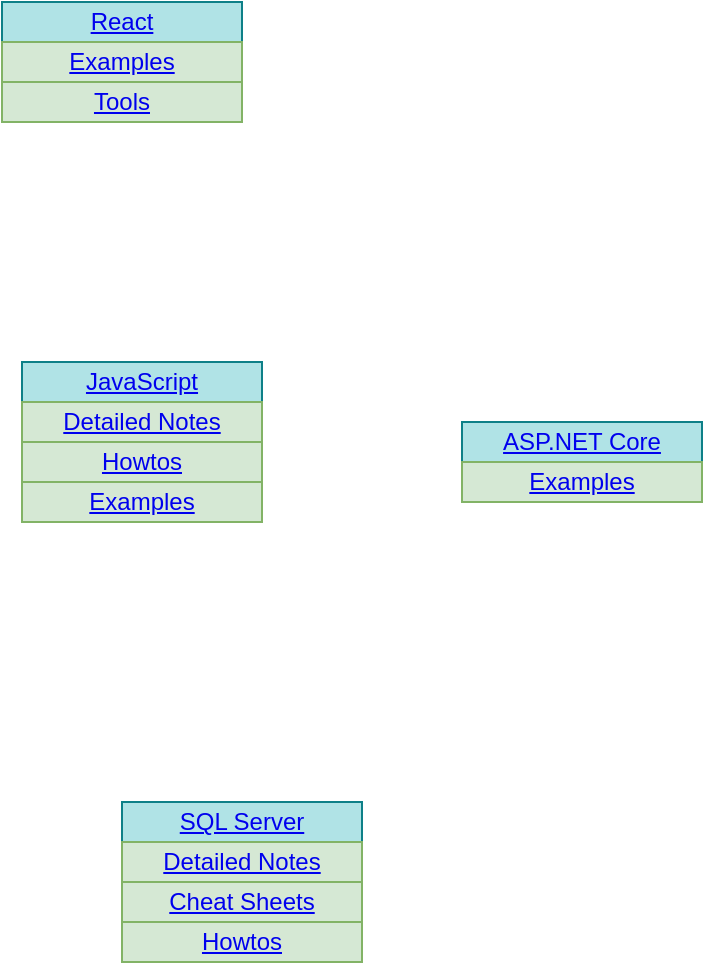 <mxfile version="14.6.13" type="device"><diagram id="edKU8E-Lc6zlfknEsY0X" name="Page-1"><mxGraphModel dx="1089" dy="970" grid="1" gridSize="10" guides="1" tooltips="1" connect="1" arrows="1" fold="1" page="1" pageScale="1" pageWidth="827" pageHeight="1169" math="0" shadow="0"><root><mxCell id="0"/><mxCell id="1" parent="0"/><mxCell id="c-tXFw5vsVp0cOw3Lq_j-2" value="&lt;a href=&quot;https://bitbucket.org/kennyrnwilson/sqlserverbasics/src/master/README.md&quot;&gt;SQL Server&lt;/a&gt;" style="rounded=0;whiteSpace=wrap;html=1;fillColor=#b0e3e6;strokeColor=#0e8088;" parent="1" vertex="1"><mxGeometry x="310" y="530" width="120" height="20" as="geometry"/></mxCell><mxCell id="_RklvETO6Uiwjx4AHlOw-1" value="&lt;a href=&quot;https://bitbucket.org/kennyrnwilson/sqlserverbasics/src/master/docs/notes/notes.md&quot;&gt;Detailed Notes&lt;/a&gt;" style="rounded=0;whiteSpace=wrap;html=1;fillColor=#d5e8d4;strokeColor=#82b366;" parent="1" vertex="1"><mxGeometry x="310" y="550" width="120" height="20" as="geometry"/></mxCell><mxCell id="_RklvETO6Uiwjx4AHlOw-2" value="&lt;a href=&quot;https://bitbucket.org/kennyrnwilson/sqlserverbasics/src/docs/cheatsheets/cheatsheets.md&quot;&gt;Cheat Sheets&lt;/a&gt;" style="rounded=0;whiteSpace=wrap;html=1;fillColor=#d5e8d4;strokeColor=#82b366;" parent="1" vertex="1"><mxGeometry x="310" y="570" width="120" height="20" as="geometry"/></mxCell><mxCell id="_RklvETO6Uiwjx4AHlOw-3" value="&lt;a href=&quot;https://bitbucket.org/kennyrnwilson/sqlserverbasics/src/master/howtos/howtos.md&quot;&gt;Howtos&lt;/a&gt;" style="rounded=0;whiteSpace=wrap;html=1;fillColor=#d5e8d4;strokeColor=#82b366;" parent="1" vertex="1"><mxGeometry x="310" y="590" width="120" height="20" as="geometry"/></mxCell><mxCell id="2kcksjMFBSD9dXWH_2yN-1" value="&lt;a href=&quot;https://github.com/kennyrnwilson/aspdotnetcore&quot;&gt;ASP.NET Core&lt;/a&gt;" style="rounded=0;whiteSpace=wrap;html=1;fillColor=#b0e3e6;strokeColor=#0e8088;" parent="1" vertex="1"><mxGeometry x="480" y="340" width="120" height="20" as="geometry"/></mxCell><mxCell id="2kcksjMFBSD9dXWH_2yN-2" value="&lt;a href=&quot;https://github.com/kennyrnwilson/aspdotnetcore/blob/main/examples/README.MD&quot;&gt;Examples&lt;/a&gt;" style="rounded=0;whiteSpace=wrap;html=1;fillColor=#d5e8d4;strokeColor=#82b366;" parent="1" vertex="1"><mxGeometry x="480" y="360" width="120" height="20" as="geometry"/></mxCell><mxCell id="KaVSoNVSeVVo2Koik00w-1" value="&lt;a href=&quot;https://github.com/kennyrnwilson/react&quot;&gt;React&lt;/a&gt;" style="rounded=0;whiteSpace=wrap;html=1;fillColor=#b0e3e6;strokeColor=#0e8088;" parent="1" vertex="1"><mxGeometry x="250" y="130" width="120" height="20" as="geometry"/></mxCell><mxCell id="GIRA_doV_jz1NN5qOfpF-1" value="&lt;a href=&quot;https://github.com/kennyrnwilson/javascript&quot;&gt;JavaScript&lt;/a&gt;" style="rounded=0;whiteSpace=wrap;html=1;fillColor=#b0e3e6;strokeColor=#0e8088;" parent="1" vertex="1"><mxGeometry x="260" y="310" width="120" height="20" as="geometry"/></mxCell><mxCell id="GIRA_doV_jz1NN5qOfpF-2" value="&lt;a href=&quot;https://github.com/kennyrnwilson/javascript/blob/master/docs/notes/README.MD&quot;&gt;Detailed Notes&lt;/a&gt;" style="rounded=0;whiteSpace=wrap;html=1;fillColor=#d5e8d4;strokeColor=#82b366;" parent="1" vertex="1"><mxGeometry x="260" y="330" width="120" height="20" as="geometry"/></mxCell><mxCell id="GIRA_doV_jz1NN5qOfpF-3" value="&lt;a href=&quot;https://github.com/kennyrnwilson/javascript/blob/master/docs/howtos/README.MD&quot;&gt;Howtos&lt;/a&gt;" style="rounded=0;whiteSpace=wrap;html=1;fillColor=#d5e8d4;strokeColor=#82b366;" parent="1" vertex="1"><mxGeometry x="260" y="350" width="120" height="20" as="geometry"/></mxCell><mxCell id="GIRA_doV_jz1NN5qOfpF-4" value="&lt;a href=&quot;https://github.com/kennyrnwilson/javascript/blob/master/docs/examples/README.MD&quot;&gt;Examples&lt;/a&gt;" style="rounded=0;whiteSpace=wrap;html=1;fillColor=#d5e8d4;strokeColor=#82b366;" parent="1" vertex="1"><mxGeometry x="260" y="370" width="120" height="20" as="geometry"/></mxCell><mxCell id="TitUE5Vs58pHQDJilRv7-2" value="&lt;a href=&quot;https://github.com/kennyrnwilson/react/blob/main/docs/examples/README.MD&quot;&gt;Examples&lt;/a&gt;" style="rounded=0;whiteSpace=wrap;html=1;fillColor=#d5e8d4;strokeColor=#82b366;" vertex="1" parent="1"><mxGeometry x="250" y="150" width="120" height="20" as="geometry"/></mxCell><mxCell id="TitUE5Vs58pHQDJilRv7-3" value="&lt;a href=&quot;https://github.com/kennyrnwilson/react/blob/main/docs/tools/README.MD&quot;&gt;Tools&lt;/a&gt;" style="rounded=0;whiteSpace=wrap;html=1;fillColor=#d5e8d4;strokeColor=#82b366;" vertex="1" parent="1"><mxGeometry x="250" y="170" width="120" height="20" as="geometry"/></mxCell></root></mxGraphModel></diagram></mxfile>